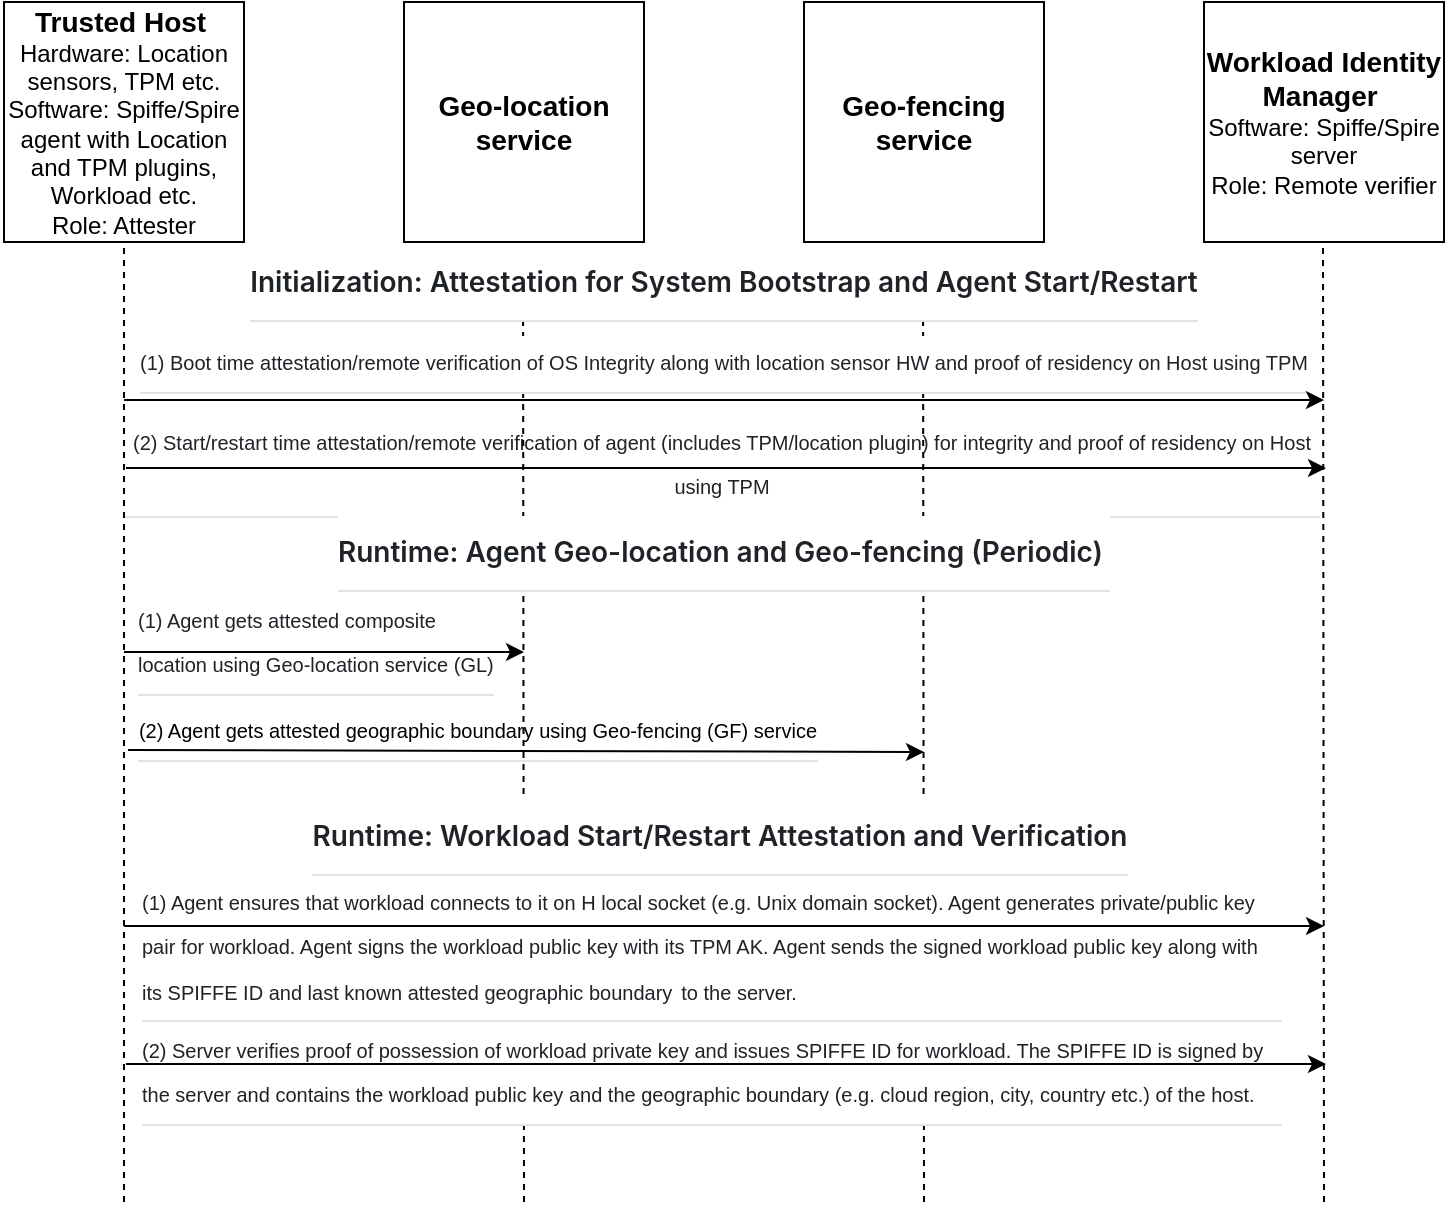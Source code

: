 <mxfile version="27.0.5">
  <diagram name="Page-1" id="Y6GHACIEfZWEQ0ip8bxd">
    <mxGraphModel dx="913" dy="484" grid="1" gridSize="10" guides="1" tooltips="1" connect="1" arrows="1" fold="1" page="1" pageScale="1" pageWidth="850" pageHeight="1100" math="0" shadow="0">
      <root>
        <mxCell id="0" />
        <mxCell id="1" parent="0" />
        <mxCell id="M9Ocb2jdhmregSc9Uv31-19" value="&lt;h2 style=&quot;box-sizing: border-box; margin-top: 24px; margin-bottom: 16px; line-height: 1.25; padding-bottom: 0.3em; border-bottom: 1px solid rgba(209, 217, 224, 0.7); color: rgb(31, 35, 40); background-color: rgb(255, 255, 255);&quot; dir=&quot;auto&quot; class=&quot;heading-element&quot; tabindex=&quot;-1&quot;&gt;&lt;font face=&quot;Helvetica&quot; style=&quot;font-size: 10px; font-weight: normal;&quot;&gt;(2) Start/restart time attestation/remote verification of agent (includes TPM/location plugin) for integrity and proof of residency on Host using TPM&lt;/font&gt;&lt;/h2&gt;" style="text;html=1;align=center;verticalAlign=middle;whiteSpace=wrap;rounded=0;" parent="1" vertex="1">
          <mxGeometry x="99" y="267" width="600" height="1" as="geometry" />
        </mxCell>
        <mxCell id="M9Ocb2jdhmregSc9Uv31-2" value="&lt;b&gt;&lt;font style=&quot;font-size: 14px;&quot;&gt;Trusted Host&lt;/font&gt;&amp;nbsp;&lt;/b&gt;&lt;div&gt;Hardware: Location sensors, TPM etc.&lt;div&gt;Software: Spiffe/Spire agent with Location and TPM plugins, Workload etc.&lt;/div&gt;&lt;/div&gt;&lt;div&gt;Role: Attester&lt;/div&gt;" style="rounded=0;whiteSpace=wrap;html=1;" parent="1" vertex="1">
          <mxGeometry x="40" y="40" width="120" height="120" as="geometry" />
        </mxCell>
        <mxCell id="M9Ocb2jdhmregSc9Uv31-3" value="&lt;span style=&quot;font-size: 14px;&quot;&gt;&lt;b&gt;Geo-location service&lt;/b&gt;&lt;/span&gt;" style="rounded=0;whiteSpace=wrap;html=1;" parent="1" vertex="1">
          <mxGeometry x="240" y="40" width="120" height="120" as="geometry" />
        </mxCell>
        <mxCell id="M9Ocb2jdhmregSc9Uv31-5" value="&lt;span style=&quot;font-size: 14px;&quot;&gt;&lt;b&gt;Geo-fencing service&lt;/b&gt;&lt;/span&gt;" style="rounded=0;whiteSpace=wrap;html=1;" parent="1" vertex="1">
          <mxGeometry x="440" y="40" width="120" height="120" as="geometry" />
        </mxCell>
        <mxCell id="M9Ocb2jdhmregSc9Uv31-6" value="&lt;span style=&quot;font-size: 14px;&quot;&gt;&lt;b&gt;Workload Identity Manager&lt;/b&gt;&amp;nbsp;&lt;/span&gt;&lt;div&gt;&lt;font&gt;Software: Spiffe/Spire server&lt;br&gt;Role: Remote verifier&lt;/font&gt;&lt;/div&gt;" style="rounded=0;whiteSpace=wrap;html=1;" parent="1" vertex="1">
          <mxGeometry x="640" y="40" width="120" height="120" as="geometry" />
        </mxCell>
        <mxCell id="M9Ocb2jdhmregSc9Uv31-9" value="" style="endArrow=none;dashed=1;html=1;rounded=0;" parent="1" edge="1">
          <mxGeometry width="50" height="50" relative="1" as="geometry">
            <mxPoint x="100" y="640" as="sourcePoint" />
            <mxPoint x="100" y="160" as="targetPoint" />
          </mxGeometry>
        </mxCell>
        <mxCell id="M9Ocb2jdhmregSc9Uv31-10" value="" style="endArrow=none;dashed=1;html=1;rounded=0;" parent="1" edge="1">
          <mxGeometry width="50" height="50" relative="1" as="geometry">
            <mxPoint x="300" y="640" as="sourcePoint" />
            <mxPoint x="299.5" y="160" as="targetPoint" />
          </mxGeometry>
        </mxCell>
        <mxCell id="M9Ocb2jdhmregSc9Uv31-11" value="" style="endArrow=none;dashed=1;html=1;rounded=0;" parent="1" edge="1">
          <mxGeometry width="50" height="50" relative="1" as="geometry">
            <mxPoint x="500" y="640" as="sourcePoint" />
            <mxPoint x="499.5" y="160" as="targetPoint" />
          </mxGeometry>
        </mxCell>
        <mxCell id="M9Ocb2jdhmregSc9Uv31-12" value="" style="endArrow=none;dashed=1;html=1;rounded=0;" parent="1" edge="1">
          <mxGeometry width="50" height="50" relative="1" as="geometry">
            <mxPoint x="700" y="640" as="sourcePoint" />
            <mxPoint x="699.5" y="160" as="targetPoint" />
          </mxGeometry>
        </mxCell>
        <mxCell id="M9Ocb2jdhmregSc9Uv31-8" value="&lt;h1 tabindex=&quot;-1&quot; class=&quot;heading-element&quot; dir=&quot;auto&quot; style=&quot;box-sizing: border-box; margin: 24px 0px 16px; font-weight: 600; line-height: 1.25; padding-bottom: 0.3em; border-bottom: 1px solid rgba(209, 217, 224, 0.7); color: rgb(31, 35, 40); font-family: -apple-system, &amp;quot;system-ui&amp;quot;, &amp;quot;Segoe UI&amp;quot;, &amp;quot;Noto Sans&amp;quot;, Helvetica, Arial, sans-serif, &amp;quot;Apple Color Emoji&amp;quot;, &amp;quot;Segoe UI Emoji&amp;quot;; font-style: normal; font-variant-ligatures: normal; font-variant-caps: normal; letter-spacing: normal; orphans: 2; text-indent: 0px; text-transform: none; widows: 2; word-spacing: 0px; -webkit-text-stroke-width: 0px; white-space: normal; background-color: rgb(255, 255, 255); text-decoration-thickness: initial; text-decoration-style: initial; text-decoration-color: initial;&quot;&gt;&lt;font style=&quot;font-size: 14px;&quot;&gt;Initialization: Attestation for System Bootstrap and Agent Start/Restart&lt;/font&gt;&lt;/h1&gt;" style="text;whiteSpace=wrap;html=1;align=center;" parent="1" vertex="1">
          <mxGeometry x="40" y="131" width="720" height="22" as="geometry" />
        </mxCell>
        <mxCell id="M9Ocb2jdhmregSc9Uv31-13" value="&lt;font style=&quot;font-size: 10px;&quot;&gt;&amp;nbsp;&lt;/font&gt;&lt;h2 style=&quot;box-sizing: border-box; margin-top: 24px; margin-bottom: 16px; line-height: 1.25; padding-bottom: 0.3em; border-bottom: 1px solid rgba(209, 217, 224, 0.7); color: rgb(31, 35, 40); background-color: rgb(255, 255, 255);&quot; dir=&quot;auto&quot; class=&quot;heading-element&quot; tabindex=&quot;-1&quot;&gt;&lt;span style=&quot;font-weight: normal;&quot;&gt;&lt;font face=&quot;Helvetica&quot; style=&quot;font-size: 10px;&quot;&gt;(1) Boot time a&lt;font style=&quot;&quot;&gt;ttestation/remote verification of OS Integrity along with location sensor HW and proof of residency on Host using TPM&lt;/font&gt;&lt;/font&gt;&lt;/span&gt;&lt;/h2&gt;" style="text;html=1;align=center;verticalAlign=middle;whiteSpace=wrap;rounded=0;" parent="1" vertex="1">
          <mxGeometry x="100" y="195" width="600" height="30" as="geometry" />
        </mxCell>
        <mxCell id="M9Ocb2jdhmregSc9Uv31-17" value="" style="endArrow=classic;html=1;rounded=0;" parent="1" edge="1">
          <mxGeometry width="50" height="50" relative="1" as="geometry">
            <mxPoint x="100" y="239" as="sourcePoint" />
            <mxPoint x="700" y="239" as="targetPoint" />
          </mxGeometry>
        </mxCell>
        <mxCell id="M9Ocb2jdhmregSc9Uv31-18" value="" style="endArrow=classic;html=1;rounded=0;" parent="1" edge="1">
          <mxGeometry width="50" height="50" relative="1" as="geometry">
            <mxPoint x="101" y="273" as="sourcePoint" />
            <mxPoint x="701" y="273" as="targetPoint" />
          </mxGeometry>
        </mxCell>
        <mxCell id="M9Ocb2jdhmregSc9Uv31-20" value="&lt;h1 tabindex=&quot;-1&quot; class=&quot;heading-element&quot; dir=&quot;auto&quot; style=&quot;box-sizing: border-box; margin: 24px 0px 16px; font-weight: 600; line-height: 1.25; padding-bottom: 0.3em; border-bottom: 1px solid rgba(209, 217, 224, 0.7); color: rgb(31, 35, 40); font-family: -apple-system, &amp;quot;system-ui&amp;quot;, &amp;quot;Segoe UI&amp;quot;, &amp;quot;Noto Sans&amp;quot;, Helvetica, Arial, sans-serif, &amp;quot;Apple Color Emoji&amp;quot;, &amp;quot;Segoe UI Emoji&amp;quot;; font-style: normal; font-variant-ligatures: normal; font-variant-caps: normal; letter-spacing: normal; orphans: 2; text-indent: 0px; text-transform: none; widows: 2; word-spacing: 0px; -webkit-text-stroke-width: 0px; white-space: normal; background-color: rgb(255, 255, 255); text-decoration-thickness: initial; text-decoration-style: initial; text-decoration-color: initial;&quot;&gt;&lt;font style=&quot;font-size: 14px;&quot;&gt;Runtime: Agent Geo-location and Geo-fencing (Periodic)&amp;nbsp;&lt;/font&gt;&lt;/h1&gt;" style="text;whiteSpace=wrap;html=1;align=center;" parent="1" vertex="1">
          <mxGeometry x="40" y="266" width="720" height="22" as="geometry" />
        </mxCell>
        <mxCell id="CC5dUmVlAGV62EEgw9hK-3" value="&lt;h2 style=&quot;box-sizing: border-box; margin-top: 24px; margin-bottom: 16px; line-height: 1.25; padding-bottom: 0.3em; border-bottom: 1px solid rgba(209, 217, 224, 0.7); color: rgb(31, 35, 40); text-align: start; background-color: rgb(255, 255, 255);&quot; dir=&quot;auto&quot; class=&quot;heading-element&quot; tabindex=&quot;-1&quot;&gt;&lt;span style=&quot;font-weight: normal;&quot;&gt;&lt;font face=&quot;Helvetica&quot; style=&quot;font-size: 10px;&quot;&gt;(1) Agent gets attested composite location using Geo-location service (GL)&lt;/font&gt;&lt;/span&gt;&lt;/h2&gt;" style="text;html=1;align=center;verticalAlign=middle;whiteSpace=wrap;rounded=0;" vertex="1" parent="1">
          <mxGeometry x="106" y="356" width="180" height="1" as="geometry" />
        </mxCell>
        <mxCell id="CC5dUmVlAGV62EEgw9hK-4" value="" style="endArrow=classic;html=1;rounded=0;" edge="1" parent="1">
          <mxGeometry width="50" height="50" relative="1" as="geometry">
            <mxPoint x="100" y="365" as="sourcePoint" />
            <mxPoint x="300" y="365" as="targetPoint" />
          </mxGeometry>
        </mxCell>
        <mxCell id="CC5dUmVlAGV62EEgw9hK-6" value="&lt;h2 style=&quot;box-sizing: border-box; margin-top: 24px; margin-bottom: 16px; line-height: 1.25; padding-bottom: 0.3em; border-bottom: 1px solid rgba(209, 217, 224, 0.7);&quot; dir=&quot;auto&quot; class=&quot;heading-element&quot; tabindex=&quot;-1&quot;&gt;&lt;span style=&quot;font-weight: normal;&quot;&gt;&lt;font style=&quot;font-size: 10px;&quot;&gt;(2) Agent gets attested geographic boundary using Geo-fencing (GF) service&lt;/font&gt;&lt;/span&gt;&lt;/h2&gt;" style="text;html=1;align=center;verticalAlign=middle;whiteSpace=wrap;rounded=0;" vertex="1" parent="1">
          <mxGeometry x="82" y="400" width="390" height="1" as="geometry" />
        </mxCell>
        <mxCell id="CC5dUmVlAGV62EEgw9hK-7" value="" style="endArrow=classic;html=1;rounded=0;" edge="1" parent="1">
          <mxGeometry width="50" height="50" relative="1" as="geometry">
            <mxPoint x="102" y="414" as="sourcePoint" />
            <mxPoint x="500" y="415" as="targetPoint" />
          </mxGeometry>
        </mxCell>
        <mxCell id="CC5dUmVlAGV62EEgw9hK-8" value="&lt;h1 tabindex=&quot;-1&quot; class=&quot;heading-element&quot; dir=&quot;auto&quot; style=&quot;box-sizing: border-box; margin: 24px 0px 16px; font-weight: 600; line-height: 1.25; padding-bottom: 0.3em; border-bottom: 1px solid rgba(209, 217, 224, 0.7); color: rgb(31, 35, 40); font-family: -apple-system, &amp;quot;system-ui&amp;quot;, &amp;quot;Segoe UI&amp;quot;, &amp;quot;Noto Sans&amp;quot;, Helvetica, Arial, sans-serif, &amp;quot;Apple Color Emoji&amp;quot;, &amp;quot;Segoe UI Emoji&amp;quot;; font-style: normal; font-variant-ligatures: normal; font-variant-caps: normal; letter-spacing: normal; orphans: 2; text-indent: 0px; text-transform: none; widows: 2; word-spacing: 0px; -webkit-text-stroke-width: 0px; white-space: normal; background-color: rgb(255, 255, 255); text-decoration-thickness: initial; text-decoration-style: initial; text-decoration-color: initial;&quot;&gt;&lt;font style=&quot;font-size: 14px;&quot;&gt;Runtime: Workload Start/Restart Attestation and Verification&lt;/font&gt;&lt;/h1&gt;" style="text;whiteSpace=wrap;html=1;align=center;" vertex="1" parent="1">
          <mxGeometry x="38" y="408" width="720" height="22" as="geometry" />
        </mxCell>
        <mxCell id="CC5dUmVlAGV62EEgw9hK-11" value="&lt;h2 style=&quot;box-sizing: border-box; margin-top: 24px; margin-bottom: 16px; line-height: 1.25; padding-bottom: 0.3em; border-bottom: 1px solid rgba(209, 217, 224, 0.7); color: rgb(31, 35, 40); text-align: start; background-color: rgb(255, 255, 255);&quot; dir=&quot;auto&quot; class=&quot;heading-element&quot; tabindex=&quot;-1&quot;&gt;&lt;span style=&quot;font-weight: 400;&quot;&gt;&lt;font style=&quot;font-size: 10px;&quot;&gt;(1) Agent ensures that workload connects to it on H local socket (e.g. Unix domain socket). Agent generates private/public key pair for workload. Agent signs the workload public key with its TPM AK. Agent sends the signed workload public key along with its SPIFFE ID and last known&amp;nbsp;&lt;/font&gt;&lt;/span&gt;&lt;span style=&quot;font-weight: normal;&quot;&gt;&lt;font face=&quot;Helvetica&quot; style=&quot;font-size: 10px;&quot;&gt;attested geographic boundary&lt;/font&gt;&lt;/span&gt;&lt;span style=&quot;font-family: -apple-system, &amp;quot;system-ui&amp;quot;, &amp;quot;Segoe UI&amp;quot;, &amp;quot;Noto Sans&amp;quot;, Helvetica, Arial, sans-serif, &amp;quot;Apple Color Emoji&amp;quot;, &amp;quot;Segoe UI Emoji&amp;quot;; font-size: 16px; font-weight: normal;&quot;&gt;&amp;nbsp;&lt;/span&gt;&lt;span style=&quot;font-size: 10px; font-weight: 400;&quot;&gt;to the server.&lt;/span&gt;&lt;/h2&gt;" style="text;html=1;align=center;verticalAlign=middle;whiteSpace=wrap;rounded=0;" vertex="1" parent="1">
          <mxGeometry x="108" y="508" width="572" height="1" as="geometry" />
        </mxCell>
        <mxCell id="CC5dUmVlAGV62EEgw9hK-12" value="" style="endArrow=classic;html=1;rounded=0;" edge="1" parent="1">
          <mxGeometry width="50" height="50" relative="1" as="geometry">
            <mxPoint x="100" y="502" as="sourcePoint" />
            <mxPoint x="700" y="502" as="targetPoint" />
          </mxGeometry>
        </mxCell>
        <mxCell id="CC5dUmVlAGV62EEgw9hK-15" value="&lt;h2 style=&quot;box-sizing: border-box; margin-top: 24px; margin-bottom: 16px; line-height: 1.25; padding-bottom: 0.3em; border-bottom: 1px solid rgba(209, 217, 224, 0.7); color: rgb(31, 35, 40); text-align: start; background-color: rgb(255, 255, 255);&quot; dir=&quot;auto&quot; class=&quot;heading-element&quot; tabindex=&quot;-1&quot;&gt;&lt;span style=&quot;font-weight: 400;&quot;&gt;&lt;font style=&quot;font-size: 10px;&quot;&gt;(2) Server verifies proof of possession of workload private key and issues SPIFFE ID for workload. The SPIFFE ID is signed by the server and contains the workload public key and the geographic boundary (e.g. cloud region, city, country etc.) of the host.&lt;/font&gt;&lt;/span&gt;&lt;/h2&gt;" style="text;html=1;align=center;verticalAlign=middle;whiteSpace=wrap;rounded=0;" vertex="1" parent="1">
          <mxGeometry x="108" y="571" width="572" height="1" as="geometry" />
        </mxCell>
        <mxCell id="CC5dUmVlAGV62EEgw9hK-14" value="" style="endArrow=classic;html=1;rounded=0;" edge="1" parent="1">
          <mxGeometry width="50" height="50" relative="1" as="geometry">
            <mxPoint x="101" y="571" as="sourcePoint" />
            <mxPoint x="701" y="571" as="targetPoint" />
          </mxGeometry>
        </mxCell>
      </root>
    </mxGraphModel>
  </diagram>
</mxfile>
